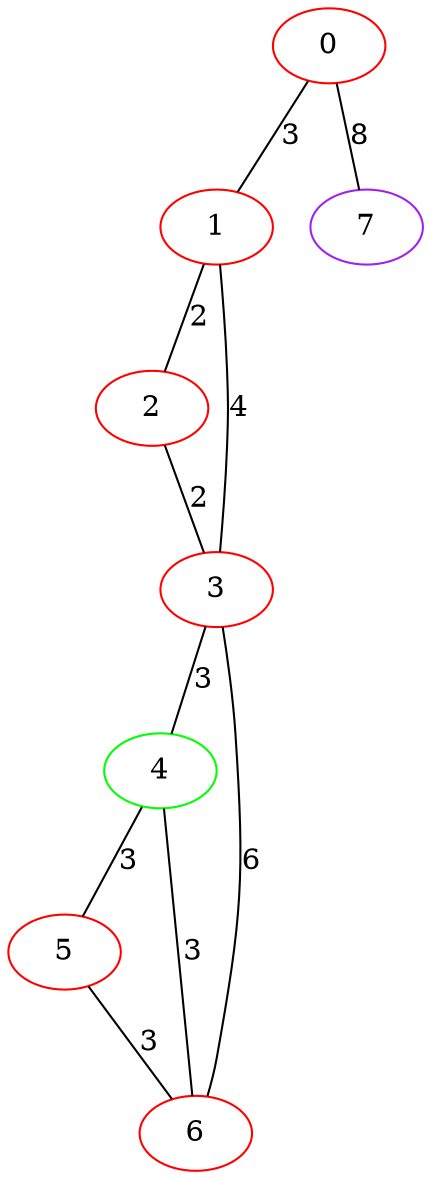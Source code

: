 graph "" {
0 [color=red, weight=1];
1 [color=red, weight=1];
2 [color=red, weight=1];
3 [color=red, weight=1];
4 [color=green, weight=2];
5 [color=red, weight=1];
6 [color=red, weight=1];
7 [color=purple, weight=4];
0 -- 1  [key=0, label=3];
0 -- 7  [key=0, label=8];
1 -- 2  [key=0, label=2];
1 -- 3  [key=0, label=4];
2 -- 3  [key=0, label=2];
3 -- 4  [key=0, label=3];
3 -- 6  [key=0, label=6];
4 -- 5  [key=0, label=3];
4 -- 6  [key=0, label=3];
5 -- 6  [key=0, label=3];
}
